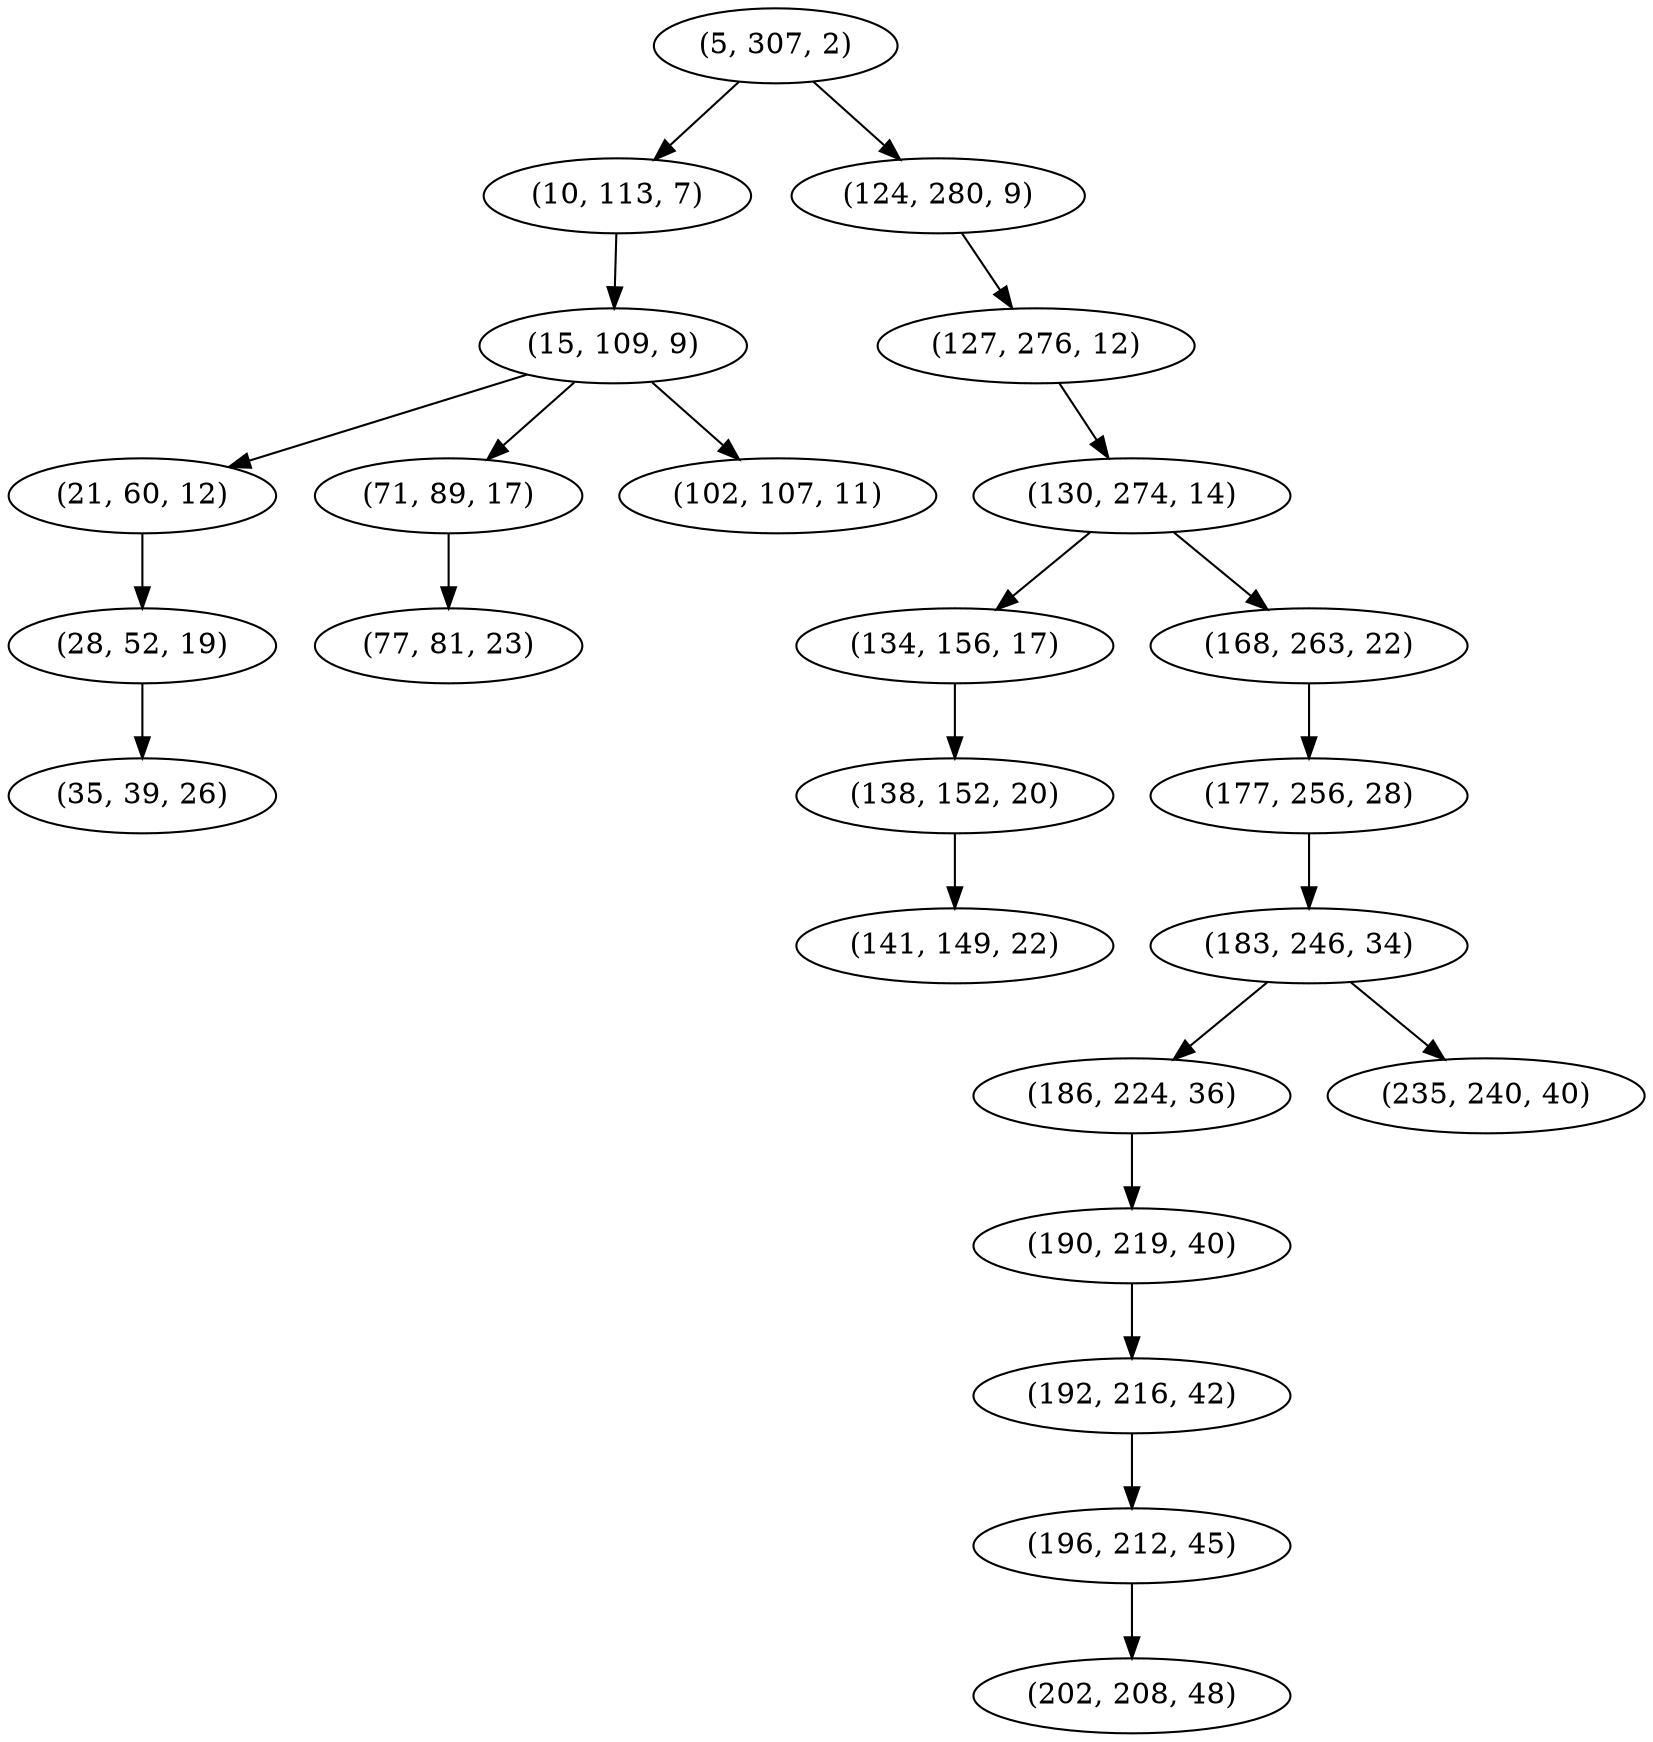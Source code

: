 digraph tree {
    "(5, 307, 2)";
    "(10, 113, 7)";
    "(15, 109, 9)";
    "(21, 60, 12)";
    "(28, 52, 19)";
    "(35, 39, 26)";
    "(71, 89, 17)";
    "(77, 81, 23)";
    "(102, 107, 11)";
    "(124, 280, 9)";
    "(127, 276, 12)";
    "(130, 274, 14)";
    "(134, 156, 17)";
    "(138, 152, 20)";
    "(141, 149, 22)";
    "(168, 263, 22)";
    "(177, 256, 28)";
    "(183, 246, 34)";
    "(186, 224, 36)";
    "(190, 219, 40)";
    "(192, 216, 42)";
    "(196, 212, 45)";
    "(202, 208, 48)";
    "(235, 240, 40)";
    "(5, 307, 2)" -> "(10, 113, 7)";
    "(5, 307, 2)" -> "(124, 280, 9)";
    "(10, 113, 7)" -> "(15, 109, 9)";
    "(15, 109, 9)" -> "(21, 60, 12)";
    "(15, 109, 9)" -> "(71, 89, 17)";
    "(15, 109, 9)" -> "(102, 107, 11)";
    "(21, 60, 12)" -> "(28, 52, 19)";
    "(28, 52, 19)" -> "(35, 39, 26)";
    "(71, 89, 17)" -> "(77, 81, 23)";
    "(124, 280, 9)" -> "(127, 276, 12)";
    "(127, 276, 12)" -> "(130, 274, 14)";
    "(130, 274, 14)" -> "(134, 156, 17)";
    "(130, 274, 14)" -> "(168, 263, 22)";
    "(134, 156, 17)" -> "(138, 152, 20)";
    "(138, 152, 20)" -> "(141, 149, 22)";
    "(168, 263, 22)" -> "(177, 256, 28)";
    "(177, 256, 28)" -> "(183, 246, 34)";
    "(183, 246, 34)" -> "(186, 224, 36)";
    "(183, 246, 34)" -> "(235, 240, 40)";
    "(186, 224, 36)" -> "(190, 219, 40)";
    "(190, 219, 40)" -> "(192, 216, 42)";
    "(192, 216, 42)" -> "(196, 212, 45)";
    "(196, 212, 45)" -> "(202, 208, 48)";
}
